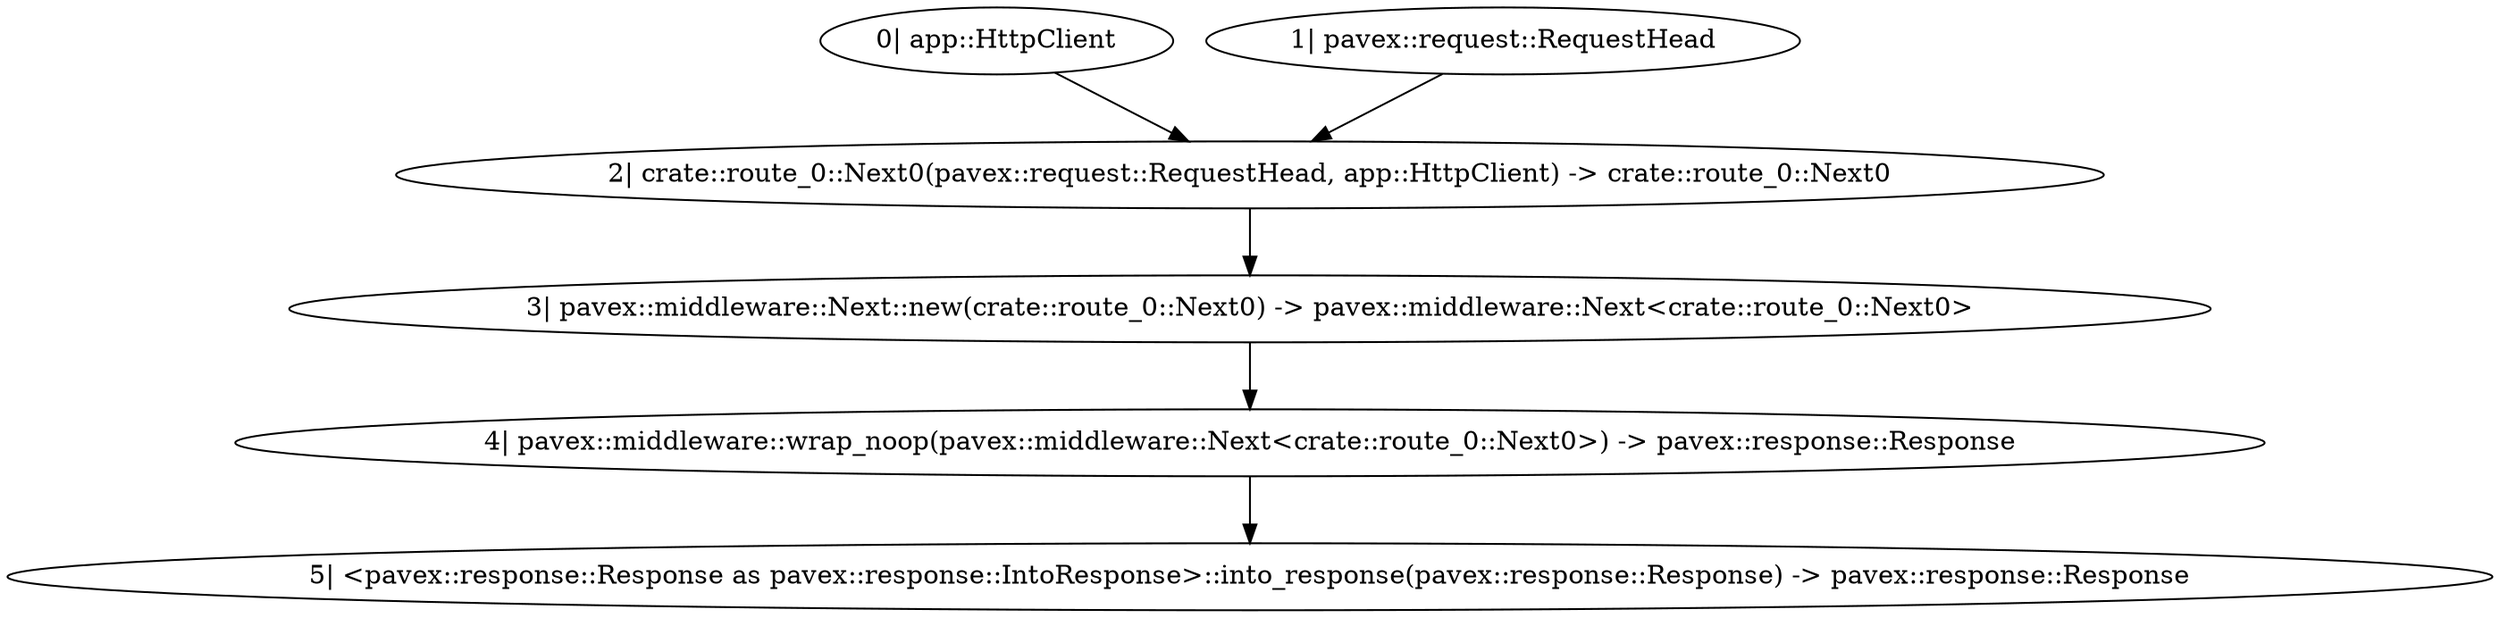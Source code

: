 digraph "GET /home - 0" {
    0 [ label = "0| app::HttpClient"]
    1 [ label = "1| pavex::request::RequestHead"]
    2 [ label = "2| crate::route_0::Next0(pavex::request::RequestHead, app::HttpClient) -> crate::route_0::Next0"]
    3 [ label = "3| pavex::middleware::Next::new(crate::route_0::Next0) -> pavex::middleware::Next<crate::route_0::Next0>"]
    4 [ label = "4| pavex::middleware::wrap_noop(pavex::middleware::Next<crate::route_0::Next0>) -> pavex::response::Response"]
    5 [ label = "5| <pavex::response::Response as pavex::response::IntoResponse>::into_response(pavex::response::Response) -> pavex::response::Response"]
    3 -> 4 [ ]
    2 -> 3 [ ]
    0 -> 2 [ ]
    1 -> 2 [ ]
    4 -> 5 [ ]
}
digraph "GET /home - 1" {
    0 [ label = "0| pavex::request::RequestHead"]
    1 [ label = "1| app::extract_path(pavex::request::RequestHead) -> core::result::Result<std::path::PathBuf, app::ExtractPathError<alloc::string::String>>"]
    2 [ label = "2| `match`"]
    3 [ label = "3| core::result::Result<std::path::PathBuf, app::ExtractPathError<alloc::string::String>> -> app::ExtractPathError<alloc::string::String>"]
    4 [ label = "4| app::logger() -> app::Logger"]
    5 [ label = "5| app::handle_extract_path_error(&app::ExtractPathError<alloc::string::String>, app::Logger) -> pavex::response::Response"]
    6 [ label = "6| <pavex::response::Response as pavex::response::IntoResponse>::into_response(pavex::response::Response) -> pavex::response::Response"]
    7 [ label = "7| app::HttpClient"]
    8 [ label = "8| app::logger() -> app::Logger"]
    9 [ label = "9| core::result::Result<std::path::PathBuf, app::ExtractPathError<alloc::string::String>> -> std::path::PathBuf"]
    10 [ label = "10| app::stream_file(std::path::PathBuf, app::Logger, app::HttpClient) -> pavex::response::Response"]
    11 [ label = "11| <pavex::response::Response as pavex::response::IntoResponse>::into_response(pavex::response::Response) -> pavex::response::Response"]
    7 -> 10 [ ]
    8 -> 10 [ ]
    9 -> 10 [ ]
    2 -> 3 [ ]
    0 -> 1 [ ]
    2 -> 9 [ ]
    10 -> 11 [ ]
    3 -> 5 [ label = "&"]
    4 -> 5 [ ]
    5 -> 6 [ ]
    1 -> 2 [ ]
}
digraph "* * - 0" {
    0 [ label = "0| &pavex::router::AllowedMethods"]
    1 [ label = "1| crate::route_1::Next0(&'a pavex::router::AllowedMethods) -> crate::route_1::Next0<'a>"]
    2 [ label = "2| pavex::middleware::Next::new(crate::route_1::Next0<'a>) -> pavex::middleware::Next<crate::route_1::Next0<'a>>"]
    3 [ label = "3| pavex::middleware::wrap_noop(pavex::middleware::Next<crate::route_1::Next0<'a>>) -> pavex::response::Response"]
    4 [ label = "4| <pavex::response::Response as pavex::response::IntoResponse>::into_response(pavex::response::Response) -> pavex::response::Response"]
    2 -> 3 [ ]
    1 -> 2 [ ]
    3 -> 4 [ ]
    0 -> 1 [ ]
}
digraph "* * - 1" {
    0 [ label = "0| &pavex::router::AllowedMethods"]
    1 [ label = "1| pavex::router::default_fallback(&pavex::router::AllowedMethods) -> pavex::response::Response"]
    2 [ label = "2| <pavex::response::Response as pavex::response::IntoResponse>::into_response(pavex::response::Response) -> pavex::response::Response"]
    1 -> 2 [ ]
    0 -> 1 [ ]
}
digraph app_state {
    0 [ label = "0| app::Config"]
    1 [ label = "1| app::http_client(app::Config) -> app::HttpClient"]
    2 [ label = "2| crate::ApplicationState(app::HttpClient) -> crate::ApplicationState"]
    1 -> 2 [ ]
    0 -> 1 [ ]
}